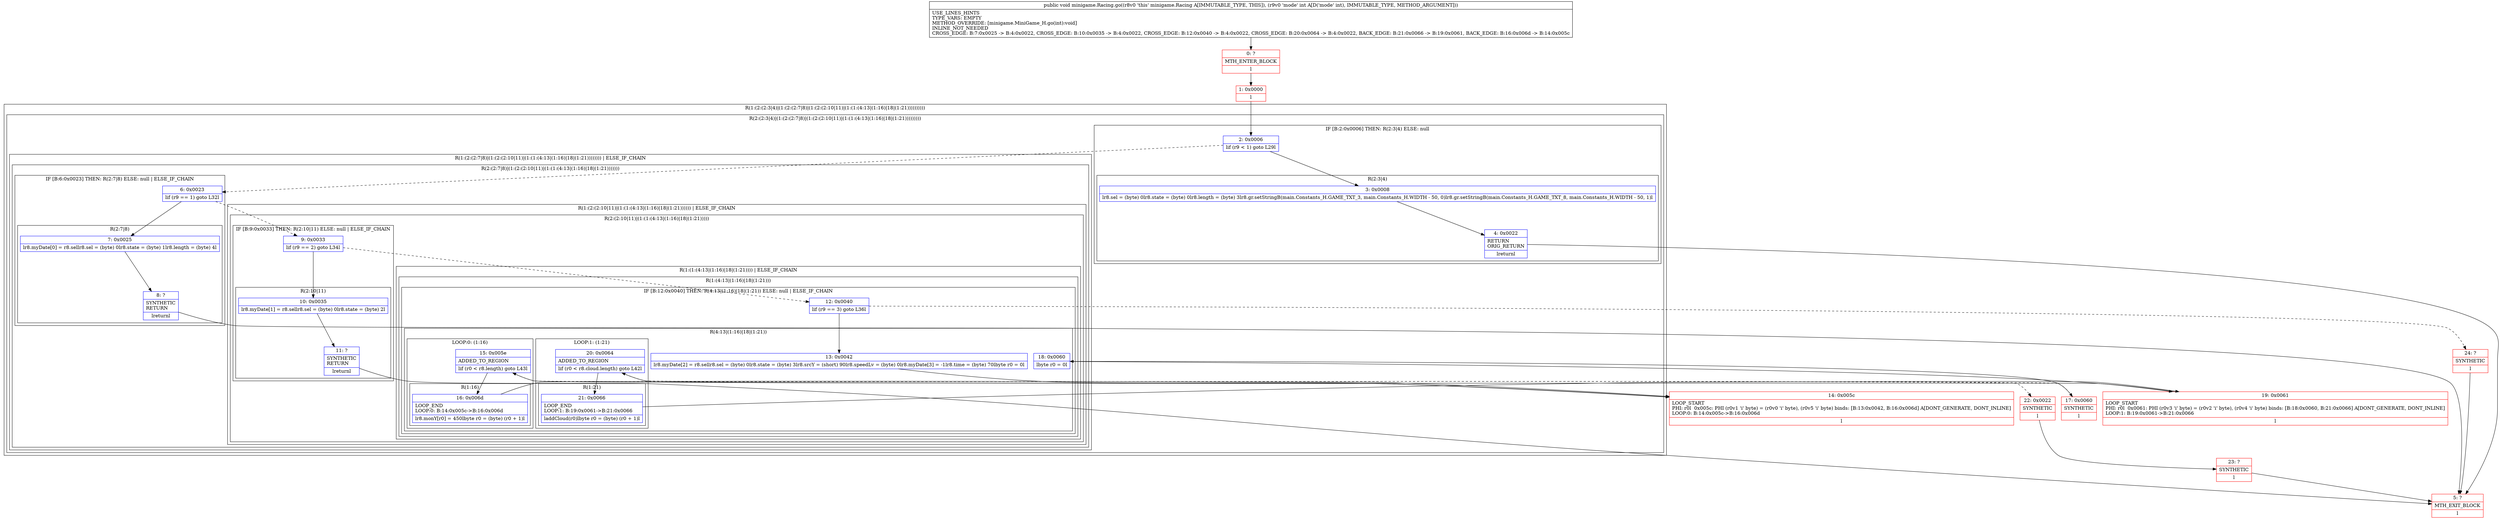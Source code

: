 digraph "CFG forminigame.Racing.go(I)V" {
subgraph cluster_Region_2132457961 {
label = "R(1:(2:(2:3|4)|(1:(2:(2:7|8)|(1:(2:(2:10|11)|(1:(1:(4:13|(1:16)|18|(1:21))))))))))";
node [shape=record,color=blue];
subgraph cluster_Region_63593601 {
label = "R(2:(2:3|4)|(1:(2:(2:7|8)|(1:(2:(2:10|11)|(1:(1:(4:13|(1:16)|18|(1:21)))))))))";
node [shape=record,color=blue];
subgraph cluster_IfRegion_1870236766 {
label = "IF [B:2:0x0006] THEN: R(2:3|4) ELSE: null";
node [shape=record,color=blue];
Node_2 [shape=record,label="{2\:\ 0x0006|lif (r9 \< 1) goto L29l}"];
subgraph cluster_Region_1104907397 {
label = "R(2:3|4)";
node [shape=record,color=blue];
Node_3 [shape=record,label="{3\:\ 0x0008|lr8.sel = (byte) 0lr8.state = (byte) 0lr8.length = (byte) 3lr8.gr.setStringB(main.Constants_H.GAME_TXT_3, main.Constants_H.WIDTH \- 50, 0)lr8.gr.setStringB(main.Constants_H.GAME_TXT_8, main.Constants_H.WIDTH \- 50, 1)l}"];
Node_4 [shape=record,label="{4\:\ 0x0022|RETURN\lORIG_RETURN\l|lreturnl}"];
}
}
subgraph cluster_Region_1805955238 {
label = "R(1:(2:(2:7|8)|(1:(2:(2:10|11)|(1:(1:(4:13|(1:16)|18|(1:21)))))))) | ELSE_IF_CHAIN\l";
node [shape=record,color=blue];
subgraph cluster_Region_987481863 {
label = "R(2:(2:7|8)|(1:(2:(2:10|11)|(1:(1:(4:13|(1:16)|18|(1:21)))))))";
node [shape=record,color=blue];
subgraph cluster_IfRegion_425961342 {
label = "IF [B:6:0x0023] THEN: R(2:7|8) ELSE: null | ELSE_IF_CHAIN\l";
node [shape=record,color=blue];
Node_6 [shape=record,label="{6\:\ 0x0023|lif (r9 == 1) goto L32l}"];
subgraph cluster_Region_79802227 {
label = "R(2:7|8)";
node [shape=record,color=blue];
Node_7 [shape=record,label="{7\:\ 0x0025|lr8.myDate[0] = r8.sellr8.sel = (byte) 0lr8.state = (byte) 1lr8.length = (byte) 4l}"];
Node_8 [shape=record,label="{8\:\ ?|SYNTHETIC\lRETURN\l|lreturnl}"];
}
}
subgraph cluster_Region_1252925133 {
label = "R(1:(2:(2:10|11)|(1:(1:(4:13|(1:16)|18|(1:21)))))) | ELSE_IF_CHAIN\l";
node [shape=record,color=blue];
subgraph cluster_Region_782834528 {
label = "R(2:(2:10|11)|(1:(1:(4:13|(1:16)|18|(1:21)))))";
node [shape=record,color=blue];
subgraph cluster_IfRegion_712315292 {
label = "IF [B:9:0x0033] THEN: R(2:10|11) ELSE: null | ELSE_IF_CHAIN\l";
node [shape=record,color=blue];
Node_9 [shape=record,label="{9\:\ 0x0033|lif (r9 == 2) goto L34l}"];
subgraph cluster_Region_591825302 {
label = "R(2:10|11)";
node [shape=record,color=blue];
Node_10 [shape=record,label="{10\:\ 0x0035|lr8.myDate[1] = r8.sellr8.sel = (byte) 0lr8.state = (byte) 2l}"];
Node_11 [shape=record,label="{11\:\ ?|SYNTHETIC\lRETURN\l|lreturnl}"];
}
}
subgraph cluster_Region_430220101 {
label = "R(1:(1:(4:13|(1:16)|18|(1:21)))) | ELSE_IF_CHAIN\l";
node [shape=record,color=blue];
subgraph cluster_Region_2142296330 {
label = "R(1:(4:13|(1:16)|18|(1:21)))";
node [shape=record,color=blue];
subgraph cluster_IfRegion_2102120081 {
label = "IF [B:12:0x0040] THEN: R(4:13|(1:16)|18|(1:21)) ELSE: null | ELSE_IF_CHAIN\l";
node [shape=record,color=blue];
Node_12 [shape=record,label="{12\:\ 0x0040|lif (r9 == 3) goto L36l}"];
subgraph cluster_Region_805364626 {
label = "R(4:13|(1:16)|18|(1:21))";
node [shape=record,color=blue];
Node_13 [shape=record,label="{13\:\ 0x0042|lr8.myDate[2] = r8.sellr8.sel = (byte) 0lr8.state = (byte) 3lr8.srcY = (short) 90lr8.speedLv = (byte) 0lr8.myDate[3] = \-1lr8.time = (byte) 70lbyte r0 = 0l}"];
subgraph cluster_LoopRegion_73334259 {
label = "LOOP:0: (1:16)";
node [shape=record,color=blue];
Node_15 [shape=record,label="{15\:\ 0x005e|ADDED_TO_REGION\l|lif (r0 \< r8.length) goto L43l}"];
subgraph cluster_Region_449460018 {
label = "R(1:16)";
node [shape=record,color=blue];
Node_16 [shape=record,label="{16\:\ 0x006d|LOOP_END\lLOOP:0: B:14:0x005c\-\>B:16:0x006d\l|lr8.monY[r0] = 450lbyte r0 = (byte) (r0 + 1)l}"];
}
}
Node_18 [shape=record,label="{18\:\ 0x0060|lbyte r0 = 0l}"];
subgraph cluster_LoopRegion_461866265 {
label = "LOOP:1: (1:21)";
node [shape=record,color=blue];
Node_20 [shape=record,label="{20\:\ 0x0064|ADDED_TO_REGION\l|lif (r0 \< r8.cloud.length) goto L42l}"];
subgraph cluster_Region_741144968 {
label = "R(1:21)";
node [shape=record,color=blue];
Node_21 [shape=record,label="{21\:\ 0x0066|LOOP_END\lLOOP:1: B:19:0x0061\-\>B:21:0x0066\l|laddCloud(r0)lbyte r0 = (byte) (r0 + 1)l}"];
}
}
}
}
}
}
}
}
}
}
}
}
Node_0 [shape=record,color=red,label="{0\:\ ?|MTH_ENTER_BLOCK\l|l}"];
Node_1 [shape=record,color=red,label="{1\:\ 0x0000|l}"];
Node_5 [shape=record,color=red,label="{5\:\ ?|MTH_EXIT_BLOCK\l|l}"];
Node_14 [shape=record,color=red,label="{14\:\ 0x005c|LOOP_START\lPHI: r0l  0x005c: PHI (r0v1 'i' byte) = (r0v0 'i' byte), (r0v5 'i' byte) binds: [B:13:0x0042, B:16:0x006d] A[DONT_GENERATE, DONT_INLINE]\lLOOP:0: B:14:0x005c\-\>B:16:0x006d\l|l}"];
Node_17 [shape=record,color=red,label="{17\:\ 0x0060|SYNTHETIC\l|l}"];
Node_19 [shape=record,color=red,label="{19\:\ 0x0061|LOOP_START\lPHI: r0l  0x0061: PHI (r0v3 'i' byte) = (r0v2 'i' byte), (r0v4 'i' byte) binds: [B:18:0x0060, B:21:0x0066] A[DONT_GENERATE, DONT_INLINE]\lLOOP:1: B:19:0x0061\-\>B:21:0x0066\l|l}"];
Node_22 [shape=record,color=red,label="{22\:\ 0x0022|SYNTHETIC\l|l}"];
Node_23 [shape=record,color=red,label="{23\:\ ?|SYNTHETIC\l|l}"];
Node_24 [shape=record,color=red,label="{24\:\ ?|SYNTHETIC\l|l}"];
MethodNode[shape=record,label="{public void minigame.Racing.go((r8v0 'this' minigame.Racing A[IMMUTABLE_TYPE, THIS]), (r9v0 'mode' int A[D('mode' int), IMMUTABLE_TYPE, METHOD_ARGUMENT]))  | USE_LINES_HINTS\lTYPE_VARS: EMPTY\lMETHOD_OVERRIDE: [minigame.MiniGame_H.go(int):void]\lINLINE_NOT_NEEDED\lCROSS_EDGE: B:7:0x0025 \-\> B:4:0x0022, CROSS_EDGE: B:10:0x0035 \-\> B:4:0x0022, CROSS_EDGE: B:12:0x0040 \-\> B:4:0x0022, CROSS_EDGE: B:20:0x0064 \-\> B:4:0x0022, BACK_EDGE: B:21:0x0066 \-\> B:19:0x0061, BACK_EDGE: B:16:0x006d \-\> B:14:0x005c\l}"];
MethodNode -> Node_0;
Node_2 -> Node_3;
Node_2 -> Node_6[style=dashed];
Node_3 -> Node_4;
Node_4 -> Node_5;
Node_6 -> Node_7;
Node_6 -> Node_9[style=dashed];
Node_7 -> Node_8;
Node_8 -> Node_5;
Node_9 -> Node_10;
Node_9 -> Node_12[style=dashed];
Node_10 -> Node_11;
Node_11 -> Node_5;
Node_12 -> Node_13;
Node_12 -> Node_24[style=dashed];
Node_13 -> Node_14;
Node_15 -> Node_16;
Node_15 -> Node_17[style=dashed];
Node_16 -> Node_14;
Node_18 -> Node_19;
Node_20 -> Node_21;
Node_20 -> Node_22[style=dashed];
Node_21 -> Node_19;
Node_0 -> Node_1;
Node_1 -> Node_2;
Node_14 -> Node_15;
Node_17 -> Node_18;
Node_19 -> Node_20;
Node_22 -> Node_23;
Node_23 -> Node_5;
Node_24 -> Node_5;
}

